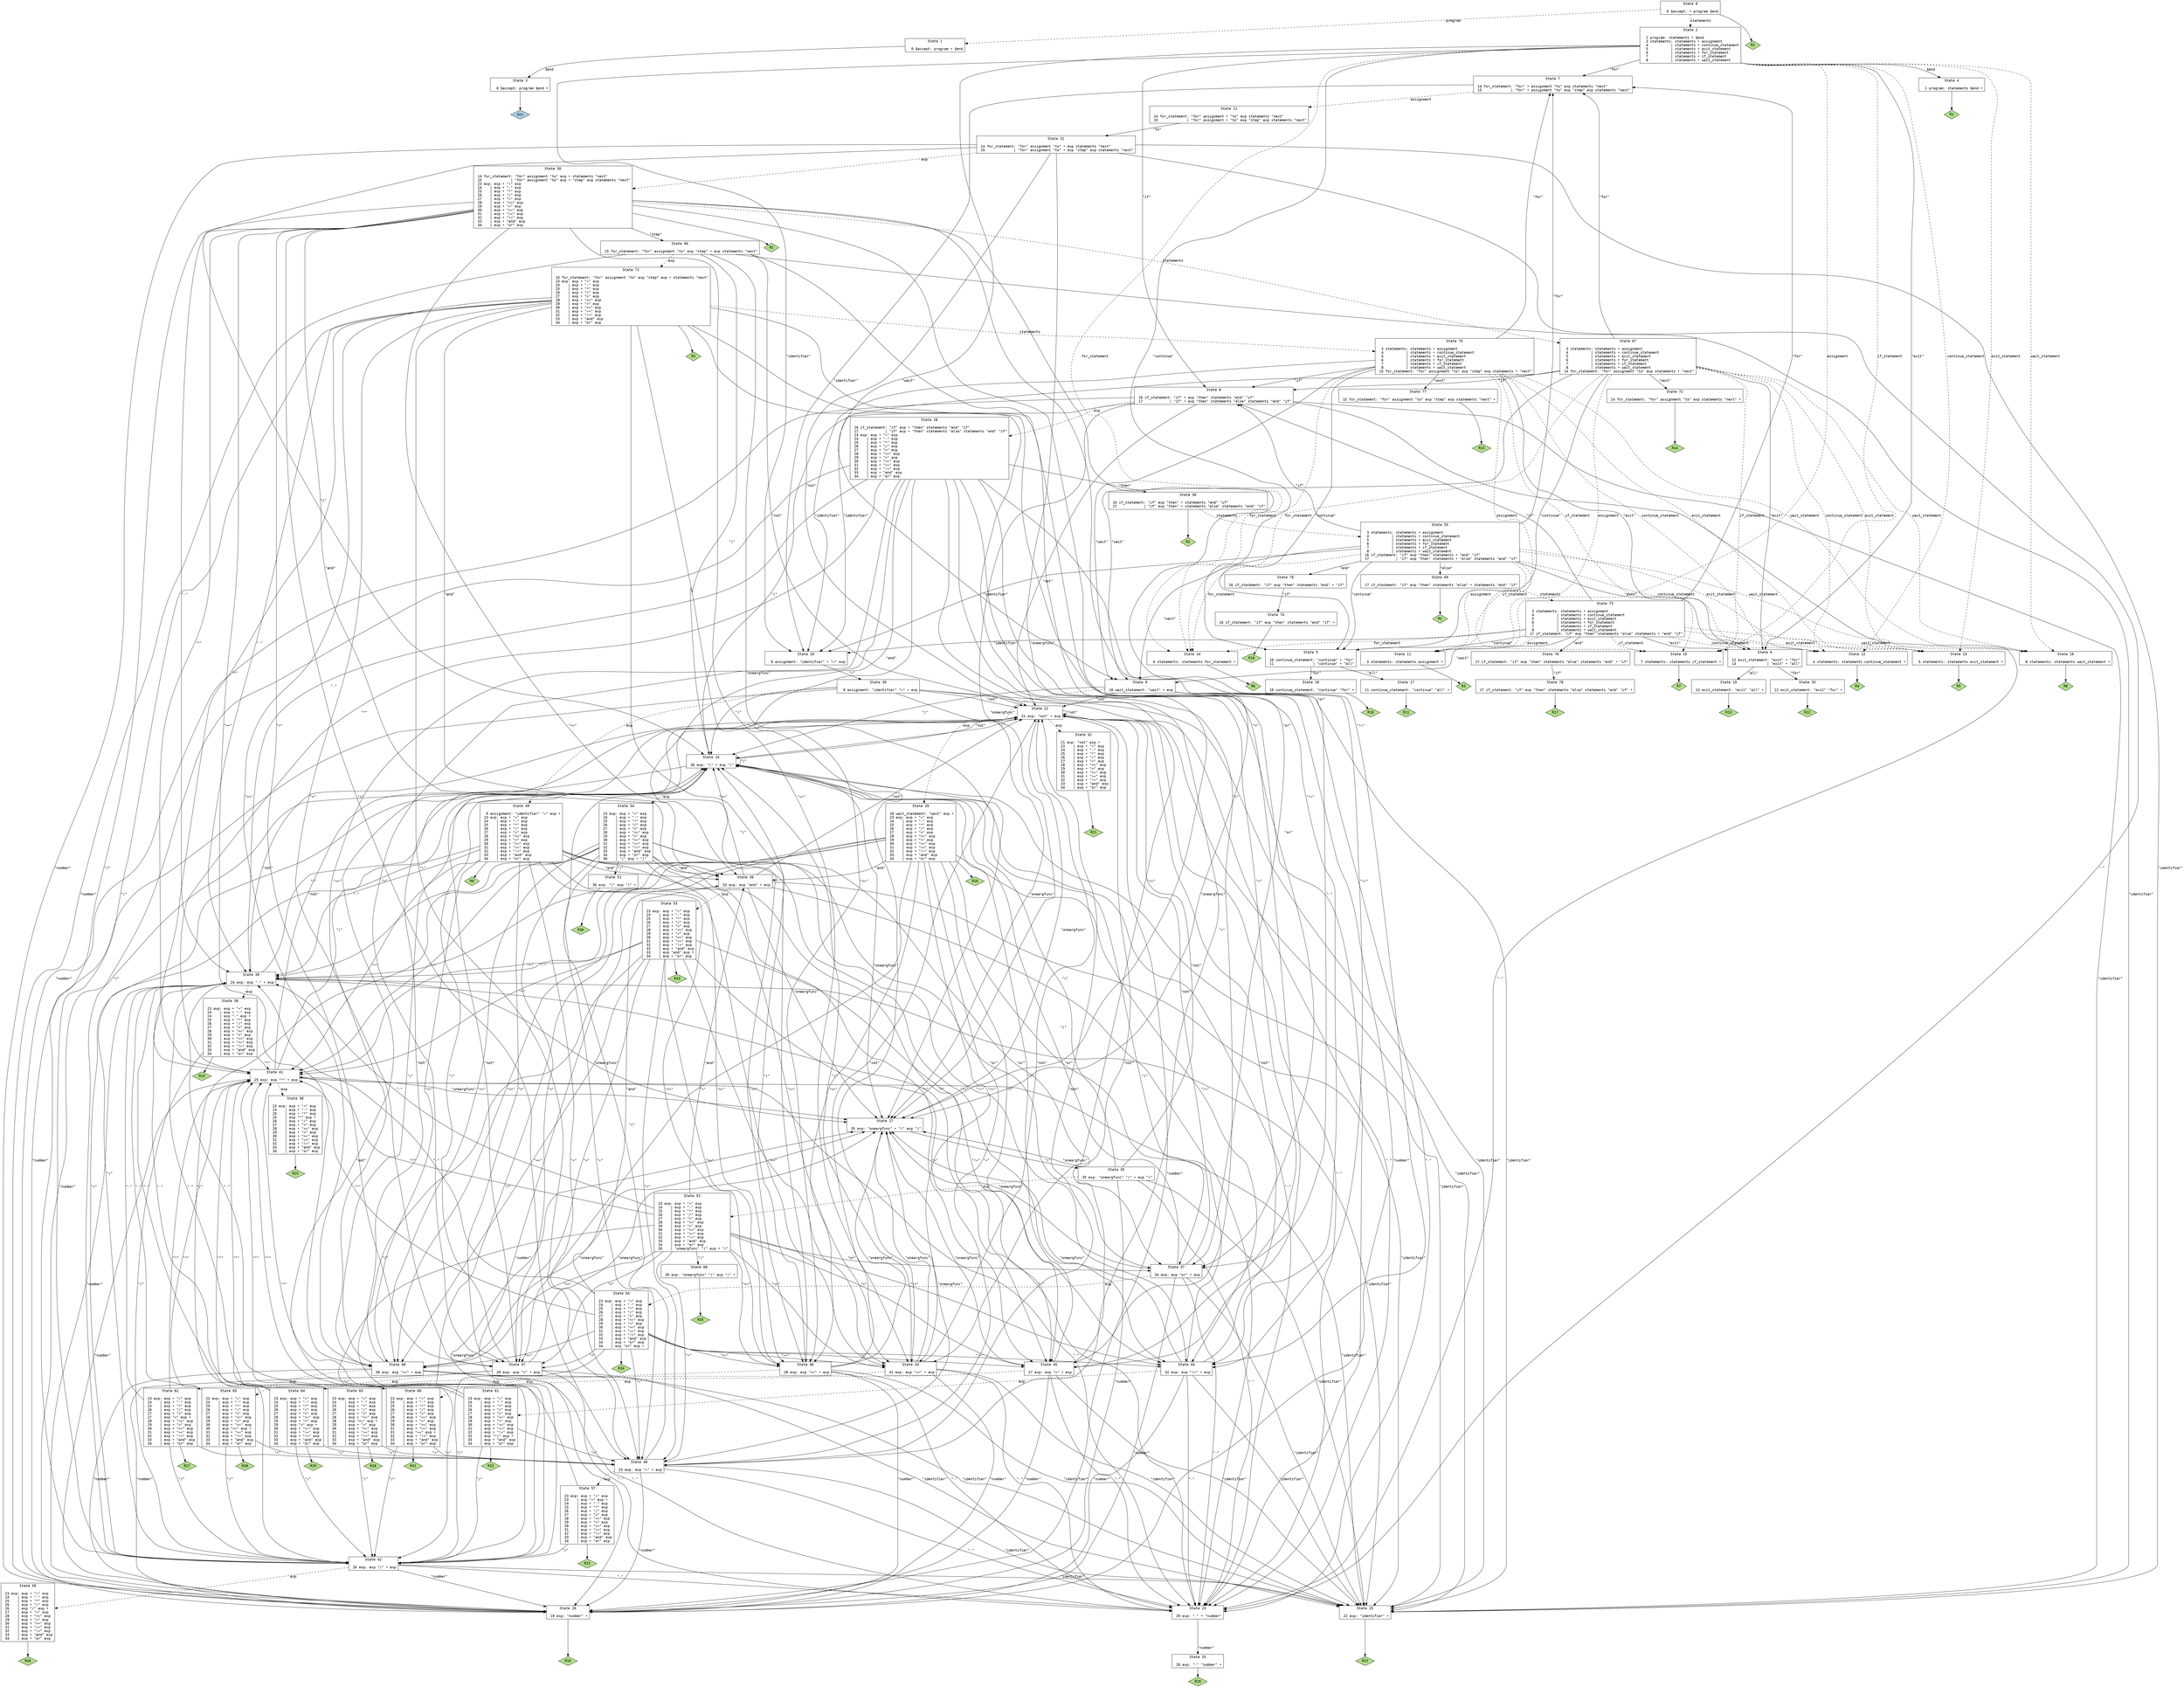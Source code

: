 // Generated by GNU Bison 3.8.2.
// Report bugs to <bug-bison@gnu.org>.
// Home page: <https://www.gnu.org/software/bison/>.

digraph "parser.yy"
{
  node [fontname = courier, shape = box, colorscheme = paired6]
  edge [fontname = courier]

  0 [label="State 0\n\l  0 $accept: • program $end\l"]
  0 -> 1 [style=dashed label="program"]
  0 -> 2 [style=dashed label="statements"]
  0 -> "0R2" [style=solid]
 "0R2" [label="R2", fillcolor=3, shape=diamond, style=filled]
  1 [label="State 1\n\l  0 $accept: program • $end\l"]
  1 -> 3 [style=solid label="$end"]
  2 [label="State 2\n\l  1 program: statements • $end\l  3 statements: statements • assignment\l  4           | statements • continue_statement\l  5           | statements • exit_statement\l  6           | statements • for_statement\l  7           | statements • if_statement\l  8           | statements • wait_statement\l"]
  2 -> 4 [style=solid label="$end"]
  2 -> 5 [style=solid label="\"continue\""]
  2 -> 6 [style=solid label="\"exit\""]
  2 -> 7 [style=solid label="\"for\""]
  2 -> 8 [style=solid label="\"if\""]
  2 -> 9 [style=solid label="\"wait\""]
  2 -> 10 [style=solid label="\"identifier\""]
  2 -> 11 [style=dashed label="assignment"]
  2 -> 12 [style=dashed label="continue_statement"]
  2 -> 13 [style=dashed label="exit_statement"]
  2 -> 14 [style=dashed label="for_statement"]
  2 -> 15 [style=dashed label="if_statement"]
  2 -> 16 [style=dashed label="wait_statement"]
  3 [label="State 3\n\l  0 $accept: program $end •\l"]
  3 -> "3R0" [style=solid]
 "3R0" [label="Acc", fillcolor=1, shape=diamond, style=filled]
  4 [label="State 4\n\l  1 program: statements $end •\l"]
  4 -> "4R1" [style=solid]
 "4R1" [label="R1", fillcolor=3, shape=diamond, style=filled]
  5 [label="State 5\n\l 10 continue_statement: \"continue\" • \"for\"\l 11                   | \"continue\" • \"all\"\l"]
  5 -> 17 [style=solid label="\"all\""]
  5 -> 18 [style=solid label="\"for\""]
  6 [label="State 6\n\l 12 exit_statement: \"exit\" • \"for\"\l 13               | \"exit\" • \"all\"\l"]
  6 -> 19 [style=solid label="\"all\""]
  6 -> 20 [style=solid label="\"for\""]
  7 [label="State 7\n\l 14 for_statement: \"for\" • assignment \"to\" exp statements \"next\"\l 15              | \"for\" • assignment \"to\" exp \"step\" exp statements \"next\"\l"]
  7 -> 10 [style=solid label="\"identifier\""]
  7 -> 21 [style=dashed label="assignment"]
  8 [label="State 8\n\l 16 if_statement: \"if\" • exp \"then\" statements \"end\" \"if\"\l 17             | \"if\" • exp \"then\" statements \"else\" statements \"end\" \"if\"\l"]
  8 -> 22 [style=solid label="\"not\""]
  8 -> 23 [style=solid label="\"-\""]
  8 -> 24 [style=solid label="\"(\""]
  8 -> 25 [style=solid label="\"identifier\""]
  8 -> 26 [style=solid label="\"number\""]
  8 -> 27 [style=solid label="\"oneargfunc\""]
  8 -> 28 [style=dashed label="exp"]
  9 [label="State 9\n\l 18 wait_statement: \"wait\" • exp\l"]
  9 -> 22 [style=solid label="\"not\""]
  9 -> 23 [style=solid label="\"-\""]
  9 -> 24 [style=solid label="\"(\""]
  9 -> 25 [style=solid label="\"identifier\""]
  9 -> 26 [style=solid label="\"number\""]
  9 -> 27 [style=solid label="\"oneargfunc\""]
  9 -> 29 [style=dashed label="exp"]
  10 [label="State 10\n\l  9 assignment: \"identifier\" • \"=\" exp\l"]
  10 -> 30 [style=solid label="\"=\""]
  11 [label="State 11\n\l  3 statements: statements assignment •\l"]
  11 -> "11R3" [style=solid]
 "11R3" [label="R3", fillcolor=3, shape=diamond, style=filled]
  12 [label="State 12\n\l  4 statements: statements continue_statement •\l"]
  12 -> "12R4" [style=solid]
 "12R4" [label="R4", fillcolor=3, shape=diamond, style=filled]
  13 [label="State 13\n\l  5 statements: statements exit_statement •\l"]
  13 -> "13R5" [style=solid]
 "13R5" [label="R5", fillcolor=3, shape=diamond, style=filled]
  14 [label="State 14\n\l  6 statements: statements for_statement •\l"]
  14 -> "14R6" [style=solid]
 "14R6" [label="R6", fillcolor=3, shape=diamond, style=filled]
  15 [label="State 15\n\l  7 statements: statements if_statement •\l"]
  15 -> "15R7" [style=solid]
 "15R7" [label="R7", fillcolor=3, shape=diamond, style=filled]
  16 [label="State 16\n\l  8 statements: statements wait_statement •\l"]
  16 -> "16R8" [style=solid]
 "16R8" [label="R8", fillcolor=3, shape=diamond, style=filled]
  17 [label="State 17\n\l 11 continue_statement: \"continue\" \"all\" •\l"]
  17 -> "17R11" [style=solid]
 "17R11" [label="R11", fillcolor=3, shape=diamond, style=filled]
  18 [label="State 18\n\l 10 continue_statement: \"continue\" \"for\" •\l"]
  18 -> "18R10" [style=solid]
 "18R10" [label="R10", fillcolor=3, shape=diamond, style=filled]
  19 [label="State 19\n\l 13 exit_statement: \"exit\" \"all\" •\l"]
  19 -> "19R13" [style=solid]
 "19R13" [label="R13", fillcolor=3, shape=diamond, style=filled]
  20 [label="State 20\n\l 12 exit_statement: \"exit\" \"for\" •\l"]
  20 -> "20R12" [style=solid]
 "20R12" [label="R12", fillcolor=3, shape=diamond, style=filled]
  21 [label="State 21\n\l 14 for_statement: \"for\" assignment • \"to\" exp statements \"next\"\l 15              | \"for\" assignment • \"to\" exp \"step\" exp statements \"next\"\l"]
  21 -> 31 [style=solid label="\"to\""]
  22 [label="State 22\n\l 21 exp: \"not\" • exp\l"]
  22 -> 22 [style=solid label="\"not\""]
  22 -> 23 [style=solid label="\"-\""]
  22 -> 24 [style=solid label="\"(\""]
  22 -> 25 [style=solid label="\"identifier\""]
  22 -> 26 [style=solid label="\"number\""]
  22 -> 27 [style=solid label="\"oneargfunc\""]
  22 -> 32 [style=dashed label="exp"]
  23 [label="State 23\n\l 20 exp: \"-\" • \"number\"\l"]
  23 -> 33 [style=solid label="\"number\""]
  24 [label="State 24\n\l 36 exp: \"(\" • exp \")\"\l"]
  24 -> 22 [style=solid label="\"not\""]
  24 -> 23 [style=solid label="\"-\""]
  24 -> 24 [style=solid label="\"(\""]
  24 -> 25 [style=solid label="\"identifier\""]
  24 -> 26 [style=solid label="\"number\""]
  24 -> 27 [style=solid label="\"oneargfunc\""]
  24 -> 34 [style=dashed label="exp"]
  25 [label="State 25\n\l 22 exp: \"identifier\" •\l"]
  25 -> "25R22" [style=solid]
 "25R22" [label="R22", fillcolor=3, shape=diamond, style=filled]
  26 [label="State 26\n\l 19 exp: \"number\" •\l"]
  26 -> "26R19" [style=solid]
 "26R19" [label="R19", fillcolor=3, shape=diamond, style=filled]
  27 [label="State 27\n\l 35 exp: \"oneargfunc\" • \"(\" exp \")\"\l"]
  27 -> 35 [style=solid label="\"(\""]
  28 [label="State 28\n\l 16 if_statement: \"if\" exp • \"then\" statements \"end\" \"if\"\l 17             | \"if\" exp • \"then\" statements \"else\" statements \"end\" \"if\"\l 23 exp: exp • \"+\" exp\l 24    | exp • \"-\" exp\l 25    | exp • \"*\" exp\l 26    | exp • \"/\" exp\l 27    | exp • \"<\" exp\l 28    | exp • \"<=\" exp\l 29    | exp • \">\" exp\l 30    | exp • \">=\" exp\l 31    | exp • \"==\" exp\l 32    | exp • \"!=\" exp\l 33    | exp • \"and\" exp\l 34    | exp • \"or\" exp\l"]
  28 -> 36 [style=solid label="\"and\""]
  28 -> 37 [style=solid label="\"or\""]
  28 -> 38 [style=solid label="\"then\""]
  28 -> 39 [style=solid label="\"-\""]
  28 -> 40 [style=solid label="\"+\""]
  28 -> 41 [style=solid label="\"*\""]
  28 -> 42 [style=solid label="\"/\""]
  28 -> 43 [style=solid label="\"==\""]
  28 -> 44 [style=solid label="\"!=\""]
  28 -> 45 [style=solid label="\"<\""]
  28 -> 46 [style=solid label="\"<=\""]
  28 -> 47 [style=solid label="\">\""]
  28 -> 48 [style=solid label="\">=\""]
  29 [label="State 29\n\l 18 wait_statement: \"wait\" exp •\l 23 exp: exp • \"+\" exp\l 24    | exp • \"-\" exp\l 25    | exp • \"*\" exp\l 26    | exp • \"/\" exp\l 27    | exp • \"<\" exp\l 28    | exp • \"<=\" exp\l 29    | exp • \">\" exp\l 30    | exp • \">=\" exp\l 31    | exp • \"==\" exp\l 32    | exp • \"!=\" exp\l 33    | exp • \"and\" exp\l 34    | exp • \"or\" exp\l"]
  29 -> 36 [style=solid label="\"and\""]
  29 -> 37 [style=solid label="\"or\""]
  29 -> 39 [style=solid label="\"-\""]
  29 -> 40 [style=solid label="\"+\""]
  29 -> 41 [style=solid label="\"*\""]
  29 -> 42 [style=solid label="\"/\""]
  29 -> 43 [style=solid label="\"==\""]
  29 -> 44 [style=solid label="\"!=\""]
  29 -> 45 [style=solid label="\"<\""]
  29 -> 46 [style=solid label="\"<=\""]
  29 -> 47 [style=solid label="\">\""]
  29 -> 48 [style=solid label="\">=\""]
  29 -> "29R18" [style=solid]
 "29R18" [label="R18", fillcolor=3, shape=diamond, style=filled]
  30 [label="State 30\n\l  9 assignment: \"identifier\" \"=\" • exp\l"]
  30 -> 22 [style=solid label="\"not\""]
  30 -> 23 [style=solid label="\"-\""]
  30 -> 24 [style=solid label="\"(\""]
  30 -> 25 [style=solid label="\"identifier\""]
  30 -> 26 [style=solid label="\"number\""]
  30 -> 27 [style=solid label="\"oneargfunc\""]
  30 -> 49 [style=dashed label="exp"]
  31 [label="State 31\n\l 14 for_statement: \"for\" assignment \"to\" • exp statements \"next\"\l 15              | \"for\" assignment \"to\" • exp \"step\" exp statements \"next\"\l"]
  31 -> 22 [style=solid label="\"not\""]
  31 -> 23 [style=solid label="\"-\""]
  31 -> 24 [style=solid label="\"(\""]
  31 -> 25 [style=solid label="\"identifier\""]
  31 -> 26 [style=solid label="\"number\""]
  31 -> 27 [style=solid label="\"oneargfunc\""]
  31 -> 50 [style=dashed label="exp"]
  32 [label="State 32\n\l 21 exp: \"not\" exp •\l 23    | exp • \"+\" exp\l 24    | exp • \"-\" exp\l 25    | exp • \"*\" exp\l 26    | exp • \"/\" exp\l 27    | exp • \"<\" exp\l 28    | exp • \"<=\" exp\l 29    | exp • \">\" exp\l 30    | exp • \">=\" exp\l 31    | exp • \"==\" exp\l 32    | exp • \"!=\" exp\l 33    | exp • \"and\" exp\l 34    | exp • \"or\" exp\l"]
  32 -> "32R21" [style=solid]
 "32R21" [label="R21", fillcolor=3, shape=diamond, style=filled]
  33 [label="State 33\n\l 20 exp: \"-\" \"number\" •\l"]
  33 -> "33R20" [style=solid]
 "33R20" [label="R20", fillcolor=3, shape=diamond, style=filled]
  34 [label="State 34\n\l 23 exp: exp • \"+\" exp\l 24    | exp • \"-\" exp\l 25    | exp • \"*\" exp\l 26    | exp • \"/\" exp\l 27    | exp • \"<\" exp\l 28    | exp • \"<=\" exp\l 29    | exp • \">\" exp\l 30    | exp • \">=\" exp\l 31    | exp • \"==\" exp\l 32    | exp • \"!=\" exp\l 33    | exp • \"and\" exp\l 34    | exp • \"or\" exp\l 36    | \"(\" exp • \")\"\l"]
  34 -> 36 [style=solid label="\"and\""]
  34 -> 37 [style=solid label="\"or\""]
  34 -> 39 [style=solid label="\"-\""]
  34 -> 40 [style=solid label="\"+\""]
  34 -> 41 [style=solid label="\"*\""]
  34 -> 42 [style=solid label="\"/\""]
  34 -> 51 [style=solid label="\")\""]
  34 -> 43 [style=solid label="\"==\""]
  34 -> 44 [style=solid label="\"!=\""]
  34 -> 45 [style=solid label="\"<\""]
  34 -> 46 [style=solid label="\"<=\""]
  34 -> 47 [style=solid label="\">\""]
  34 -> 48 [style=solid label="\">=\""]
  35 [label="State 35\n\l 35 exp: \"oneargfunc\" \"(\" • exp \")\"\l"]
  35 -> 22 [style=solid label="\"not\""]
  35 -> 23 [style=solid label="\"-\""]
  35 -> 24 [style=solid label="\"(\""]
  35 -> 25 [style=solid label="\"identifier\""]
  35 -> 26 [style=solid label="\"number\""]
  35 -> 27 [style=solid label="\"oneargfunc\""]
  35 -> 52 [style=dashed label="exp"]
  36 [label="State 36\n\l 33 exp: exp \"and\" • exp\l"]
  36 -> 22 [style=solid label="\"not\""]
  36 -> 23 [style=solid label="\"-\""]
  36 -> 24 [style=solid label="\"(\""]
  36 -> 25 [style=solid label="\"identifier\""]
  36 -> 26 [style=solid label="\"number\""]
  36 -> 27 [style=solid label="\"oneargfunc\""]
  36 -> 53 [style=dashed label="exp"]
  37 [label="State 37\n\l 34 exp: exp \"or\" • exp\l"]
  37 -> 22 [style=solid label="\"not\""]
  37 -> 23 [style=solid label="\"-\""]
  37 -> 24 [style=solid label="\"(\""]
  37 -> 25 [style=solid label="\"identifier\""]
  37 -> 26 [style=solid label="\"number\""]
  37 -> 27 [style=solid label="\"oneargfunc\""]
  37 -> 54 [style=dashed label="exp"]
  38 [label="State 38\n\l 16 if_statement: \"if\" exp \"then\" • statements \"end\" \"if\"\l 17             | \"if\" exp \"then\" • statements \"else\" statements \"end\" \"if\"\l"]
  38 -> 55 [style=dashed label="statements"]
  38 -> "38R2" [style=solid]
 "38R2" [label="R2", fillcolor=3, shape=diamond, style=filled]
  39 [label="State 39\n\l 24 exp: exp \"-\" • exp\l"]
  39 -> 22 [style=solid label="\"not\""]
  39 -> 23 [style=solid label="\"-\""]
  39 -> 24 [style=solid label="\"(\""]
  39 -> 25 [style=solid label="\"identifier\""]
  39 -> 26 [style=solid label="\"number\""]
  39 -> 27 [style=solid label="\"oneargfunc\""]
  39 -> 56 [style=dashed label="exp"]
  40 [label="State 40\n\l 23 exp: exp \"+\" • exp\l"]
  40 -> 22 [style=solid label="\"not\""]
  40 -> 23 [style=solid label="\"-\""]
  40 -> 24 [style=solid label="\"(\""]
  40 -> 25 [style=solid label="\"identifier\""]
  40 -> 26 [style=solid label="\"number\""]
  40 -> 27 [style=solid label="\"oneargfunc\""]
  40 -> 57 [style=dashed label="exp"]
  41 [label="State 41\n\l 25 exp: exp \"*\" • exp\l"]
  41 -> 22 [style=solid label="\"not\""]
  41 -> 23 [style=solid label="\"-\""]
  41 -> 24 [style=solid label="\"(\""]
  41 -> 25 [style=solid label="\"identifier\""]
  41 -> 26 [style=solid label="\"number\""]
  41 -> 27 [style=solid label="\"oneargfunc\""]
  41 -> 58 [style=dashed label="exp"]
  42 [label="State 42\n\l 26 exp: exp \"/\" • exp\l"]
  42 -> 22 [style=solid label="\"not\""]
  42 -> 23 [style=solid label="\"-\""]
  42 -> 24 [style=solid label="\"(\""]
  42 -> 25 [style=solid label="\"identifier\""]
  42 -> 26 [style=solid label="\"number\""]
  42 -> 27 [style=solid label="\"oneargfunc\""]
  42 -> 59 [style=dashed label="exp"]
  43 [label="State 43\n\l 31 exp: exp \"==\" • exp\l"]
  43 -> 22 [style=solid label="\"not\""]
  43 -> 23 [style=solid label="\"-\""]
  43 -> 24 [style=solid label="\"(\""]
  43 -> 25 [style=solid label="\"identifier\""]
  43 -> 26 [style=solid label="\"number\""]
  43 -> 27 [style=solid label="\"oneargfunc\""]
  43 -> 60 [style=dashed label="exp"]
  44 [label="State 44\n\l 32 exp: exp \"!=\" • exp\l"]
  44 -> 22 [style=solid label="\"not\""]
  44 -> 23 [style=solid label="\"-\""]
  44 -> 24 [style=solid label="\"(\""]
  44 -> 25 [style=solid label="\"identifier\""]
  44 -> 26 [style=solid label="\"number\""]
  44 -> 27 [style=solid label="\"oneargfunc\""]
  44 -> 61 [style=dashed label="exp"]
  45 [label="State 45\n\l 27 exp: exp \"<\" • exp\l"]
  45 -> 22 [style=solid label="\"not\""]
  45 -> 23 [style=solid label="\"-\""]
  45 -> 24 [style=solid label="\"(\""]
  45 -> 25 [style=solid label="\"identifier\""]
  45 -> 26 [style=solid label="\"number\""]
  45 -> 27 [style=solid label="\"oneargfunc\""]
  45 -> 62 [style=dashed label="exp"]
  46 [label="State 46\n\l 28 exp: exp \"<=\" • exp\l"]
  46 -> 22 [style=solid label="\"not\""]
  46 -> 23 [style=solid label="\"-\""]
  46 -> 24 [style=solid label="\"(\""]
  46 -> 25 [style=solid label="\"identifier\""]
  46 -> 26 [style=solid label="\"number\""]
  46 -> 27 [style=solid label="\"oneargfunc\""]
  46 -> 63 [style=dashed label="exp"]
  47 [label="State 47\n\l 29 exp: exp \">\" • exp\l"]
  47 -> 22 [style=solid label="\"not\""]
  47 -> 23 [style=solid label="\"-\""]
  47 -> 24 [style=solid label="\"(\""]
  47 -> 25 [style=solid label="\"identifier\""]
  47 -> 26 [style=solid label="\"number\""]
  47 -> 27 [style=solid label="\"oneargfunc\""]
  47 -> 64 [style=dashed label="exp"]
  48 [label="State 48\n\l 30 exp: exp \">=\" • exp\l"]
  48 -> 22 [style=solid label="\"not\""]
  48 -> 23 [style=solid label="\"-\""]
  48 -> 24 [style=solid label="\"(\""]
  48 -> 25 [style=solid label="\"identifier\""]
  48 -> 26 [style=solid label="\"number\""]
  48 -> 27 [style=solid label="\"oneargfunc\""]
  48 -> 65 [style=dashed label="exp"]
  49 [label="State 49\n\l  9 assignment: \"identifier\" \"=\" exp •\l 23 exp: exp • \"+\" exp\l 24    | exp • \"-\" exp\l 25    | exp • \"*\" exp\l 26    | exp • \"/\" exp\l 27    | exp • \"<\" exp\l 28    | exp • \"<=\" exp\l 29    | exp • \">\" exp\l 30    | exp • \">=\" exp\l 31    | exp • \"==\" exp\l 32    | exp • \"!=\" exp\l 33    | exp • \"and\" exp\l 34    | exp • \"or\" exp\l"]
  49 -> 36 [style=solid label="\"and\""]
  49 -> 37 [style=solid label="\"or\""]
  49 -> 39 [style=solid label="\"-\""]
  49 -> 40 [style=solid label="\"+\""]
  49 -> 41 [style=solid label="\"*\""]
  49 -> 42 [style=solid label="\"/\""]
  49 -> 43 [style=solid label="\"==\""]
  49 -> 44 [style=solid label="\"!=\""]
  49 -> 45 [style=solid label="\"<\""]
  49 -> 46 [style=solid label="\"<=\""]
  49 -> 47 [style=solid label="\">\""]
  49 -> 48 [style=solid label="\">=\""]
  49 -> "49R9" [style=solid]
 "49R9" [label="R9", fillcolor=3, shape=diamond, style=filled]
  50 [label="State 50\n\l 14 for_statement: \"for\" assignment \"to\" exp • statements \"next\"\l 15              | \"for\" assignment \"to\" exp • \"step\" exp statements \"next\"\l 23 exp: exp • \"+\" exp\l 24    | exp • \"-\" exp\l 25    | exp • \"*\" exp\l 26    | exp • \"/\" exp\l 27    | exp • \"<\" exp\l 28    | exp • \"<=\" exp\l 29    | exp • \">\" exp\l 30    | exp • \">=\" exp\l 31    | exp • \"==\" exp\l 32    | exp • \"!=\" exp\l 33    | exp • \"and\" exp\l 34    | exp • \"or\" exp\l"]
  50 -> 36 [style=solid label="\"and\""]
  50 -> 37 [style=solid label="\"or\""]
  50 -> 66 [style=solid label="\"step\""]
  50 -> 39 [style=solid label="\"-\""]
  50 -> 40 [style=solid label="\"+\""]
  50 -> 41 [style=solid label="\"*\""]
  50 -> 42 [style=solid label="\"/\""]
  50 -> 43 [style=solid label="\"==\""]
  50 -> 44 [style=solid label="\"!=\""]
  50 -> 45 [style=solid label="\"<\""]
  50 -> 46 [style=solid label="\"<=\""]
  50 -> 47 [style=solid label="\">\""]
  50 -> 48 [style=solid label="\">=\""]
  50 -> 67 [style=dashed label="statements"]
  50 -> "50R2" [style=solid]
 "50R2" [label="R2", fillcolor=3, shape=diamond, style=filled]
  51 [label="State 51\n\l 36 exp: \"(\" exp \")\" •\l"]
  51 -> "51R36" [style=solid]
 "51R36" [label="R36", fillcolor=3, shape=diamond, style=filled]
  52 [label="State 52\n\l 23 exp: exp • \"+\" exp\l 24    | exp • \"-\" exp\l 25    | exp • \"*\" exp\l 26    | exp • \"/\" exp\l 27    | exp • \"<\" exp\l 28    | exp • \"<=\" exp\l 29    | exp • \">\" exp\l 30    | exp • \">=\" exp\l 31    | exp • \"==\" exp\l 32    | exp • \"!=\" exp\l 33    | exp • \"and\" exp\l 34    | exp • \"or\" exp\l 35    | \"oneargfunc\" \"(\" exp • \")\"\l"]
  52 -> 36 [style=solid label="\"and\""]
  52 -> 37 [style=solid label="\"or\""]
  52 -> 39 [style=solid label="\"-\""]
  52 -> 40 [style=solid label="\"+\""]
  52 -> 41 [style=solid label="\"*\""]
  52 -> 42 [style=solid label="\"/\""]
  52 -> 68 [style=solid label="\")\""]
  52 -> 43 [style=solid label="\"==\""]
  52 -> 44 [style=solid label="\"!=\""]
  52 -> 45 [style=solid label="\"<\""]
  52 -> 46 [style=solid label="\"<=\""]
  52 -> 47 [style=solid label="\">\""]
  52 -> 48 [style=solid label="\">=\""]
  53 [label="State 53\n\l 23 exp: exp • \"+\" exp\l 24    | exp • \"-\" exp\l 25    | exp • \"*\" exp\l 26    | exp • \"/\" exp\l 27    | exp • \"<\" exp\l 28    | exp • \"<=\" exp\l 29    | exp • \">\" exp\l 30    | exp • \">=\" exp\l 31    | exp • \"==\" exp\l 32    | exp • \"!=\" exp\l 33    | exp • \"and\" exp\l 33    | exp \"and\" exp •\l 34    | exp • \"or\" exp\l"]
  53 -> 39 [style=solid label="\"-\""]
  53 -> 40 [style=solid label="\"+\""]
  53 -> 41 [style=solid label="\"*\""]
  53 -> 42 [style=solid label="\"/\""]
  53 -> 43 [style=solid label="\"==\""]
  53 -> 44 [style=solid label="\"!=\""]
  53 -> 45 [style=solid label="\"<\""]
  53 -> 46 [style=solid label="\"<=\""]
  53 -> 47 [style=solid label="\">\""]
  53 -> 48 [style=solid label="\">=\""]
  53 -> "53R33" [style=solid]
 "53R33" [label="R33", fillcolor=3, shape=diamond, style=filled]
  54 [label="State 54\n\l 23 exp: exp • \"+\" exp\l 24    | exp • \"-\" exp\l 25    | exp • \"*\" exp\l 26    | exp • \"/\" exp\l 27    | exp • \"<\" exp\l 28    | exp • \"<=\" exp\l 29    | exp • \">\" exp\l 30    | exp • \">=\" exp\l 31    | exp • \"==\" exp\l 32    | exp • \"!=\" exp\l 33    | exp • \"and\" exp\l 34    | exp • \"or\" exp\l 34    | exp \"or\" exp •\l"]
  54 -> 36 [style=solid label="\"and\""]
  54 -> 39 [style=solid label="\"-\""]
  54 -> 40 [style=solid label="\"+\""]
  54 -> 41 [style=solid label="\"*\""]
  54 -> 42 [style=solid label="\"/\""]
  54 -> 43 [style=solid label="\"==\""]
  54 -> 44 [style=solid label="\"!=\""]
  54 -> 45 [style=solid label="\"<\""]
  54 -> 46 [style=solid label="\"<=\""]
  54 -> 47 [style=solid label="\">\""]
  54 -> 48 [style=solid label="\">=\""]
  54 -> "54R34" [style=solid]
 "54R34" [label="R34", fillcolor=3, shape=diamond, style=filled]
  55 [label="State 55\n\l  3 statements: statements • assignment\l  4           | statements • continue_statement\l  5           | statements • exit_statement\l  6           | statements • for_statement\l  7           | statements • if_statement\l  8           | statements • wait_statement\l 16 if_statement: \"if\" exp \"then\" statements • \"end\" \"if\"\l 17             | \"if\" exp \"then\" statements • \"else\" statements \"end\" \"if\"\l"]
  55 -> 5 [style=solid label="\"continue\""]
  55 -> 69 [style=solid label="\"else\""]
  55 -> 70 [style=solid label="\"end\""]
  55 -> 6 [style=solid label="\"exit\""]
  55 -> 7 [style=solid label="\"for\""]
  55 -> 8 [style=solid label="\"if\""]
  55 -> 9 [style=solid label="\"wait\""]
  55 -> 10 [style=solid label="\"identifier\""]
  55 -> 11 [style=dashed label="assignment"]
  55 -> 12 [style=dashed label="continue_statement"]
  55 -> 13 [style=dashed label="exit_statement"]
  55 -> 14 [style=dashed label="for_statement"]
  55 -> 15 [style=dashed label="if_statement"]
  55 -> 16 [style=dashed label="wait_statement"]
  56 [label="State 56\n\l 23 exp: exp • \"+\" exp\l 24    | exp • \"-\" exp\l 24    | exp \"-\" exp •\l 25    | exp • \"*\" exp\l 26    | exp • \"/\" exp\l 27    | exp • \"<\" exp\l 28    | exp • \"<=\" exp\l 29    | exp • \">\" exp\l 30    | exp • \">=\" exp\l 31    | exp • \"==\" exp\l 32    | exp • \"!=\" exp\l 33    | exp • \"and\" exp\l 34    | exp • \"or\" exp\l"]
  56 -> 41 [style=solid label="\"*\""]
  56 -> 42 [style=solid label="\"/\""]
  56 -> "56R24" [style=solid]
 "56R24" [label="R24", fillcolor=3, shape=diamond, style=filled]
  57 [label="State 57\n\l 23 exp: exp • \"+\" exp\l 23    | exp \"+\" exp •\l 24    | exp • \"-\" exp\l 25    | exp • \"*\" exp\l 26    | exp • \"/\" exp\l 27    | exp • \"<\" exp\l 28    | exp • \"<=\" exp\l 29    | exp • \">\" exp\l 30    | exp • \">=\" exp\l 31    | exp • \"==\" exp\l 32    | exp • \"!=\" exp\l 33    | exp • \"and\" exp\l 34    | exp • \"or\" exp\l"]
  57 -> 41 [style=solid label="\"*\""]
  57 -> 42 [style=solid label="\"/\""]
  57 -> "57R23" [style=solid]
 "57R23" [label="R23", fillcolor=3, shape=diamond, style=filled]
  58 [label="State 58\n\l 23 exp: exp • \"+\" exp\l 24    | exp • \"-\" exp\l 25    | exp • \"*\" exp\l 25    | exp \"*\" exp •\l 26    | exp • \"/\" exp\l 27    | exp • \"<\" exp\l 28    | exp • \"<=\" exp\l 29    | exp • \">\" exp\l 30    | exp • \">=\" exp\l 31    | exp • \"==\" exp\l 32    | exp • \"!=\" exp\l 33    | exp • \"and\" exp\l 34    | exp • \"or\" exp\l"]
  58 -> "58R25" [style=solid]
 "58R25" [label="R25", fillcolor=3, shape=diamond, style=filled]
  59 [label="State 59\n\l 23 exp: exp • \"+\" exp\l 24    | exp • \"-\" exp\l 25    | exp • \"*\" exp\l 26    | exp • \"/\" exp\l 26    | exp \"/\" exp •\l 27    | exp • \"<\" exp\l 28    | exp • \"<=\" exp\l 29    | exp • \">\" exp\l 30    | exp • \">=\" exp\l 31    | exp • \"==\" exp\l 32    | exp • \"!=\" exp\l 33    | exp • \"and\" exp\l 34    | exp • \"or\" exp\l"]
  59 -> "59R26" [style=solid]
 "59R26" [label="R26", fillcolor=3, shape=diamond, style=filled]
  60 [label="State 60\n\l 23 exp: exp • \"+\" exp\l 24    | exp • \"-\" exp\l 25    | exp • \"*\" exp\l 26    | exp • \"/\" exp\l 27    | exp • \"<\" exp\l 28    | exp • \"<=\" exp\l 29    | exp • \">\" exp\l 30    | exp • \">=\" exp\l 31    | exp • \"==\" exp\l 31    | exp \"==\" exp •\l 32    | exp • \"!=\" exp\l 33    | exp • \"and\" exp\l 34    | exp • \"or\" exp\l"]
  60 -> 39 [style=solid label="\"-\""]
  60 -> 40 [style=solid label="\"+\""]
  60 -> 41 [style=solid label="\"*\""]
  60 -> 42 [style=solid label="\"/\""]
  60 -> "60R31" [style=solid]
 "60R31" [label="R31", fillcolor=3, shape=diamond, style=filled]
  61 [label="State 61\n\l 23 exp: exp • \"+\" exp\l 24    | exp • \"-\" exp\l 25    | exp • \"*\" exp\l 26    | exp • \"/\" exp\l 27    | exp • \"<\" exp\l 28    | exp • \"<=\" exp\l 29    | exp • \">\" exp\l 30    | exp • \">=\" exp\l 31    | exp • \"==\" exp\l 32    | exp • \"!=\" exp\l 32    | exp \"!=\" exp •\l 33    | exp • \"and\" exp\l 34    | exp • \"or\" exp\l"]
  61 -> 39 [style=solid label="\"-\""]
  61 -> 40 [style=solid label="\"+\""]
  61 -> 41 [style=solid label="\"*\""]
  61 -> 42 [style=solid label="\"/\""]
  61 -> "61R32" [style=solid]
 "61R32" [label="R32", fillcolor=3, shape=diamond, style=filled]
  62 [label="State 62\n\l 23 exp: exp • \"+\" exp\l 24    | exp • \"-\" exp\l 25    | exp • \"*\" exp\l 26    | exp • \"/\" exp\l 27    | exp • \"<\" exp\l 27    | exp \"<\" exp •\l 28    | exp • \"<=\" exp\l 29    | exp • \">\" exp\l 30    | exp • \">=\" exp\l 31    | exp • \"==\" exp\l 32    | exp • \"!=\" exp\l 33    | exp • \"and\" exp\l 34    | exp • \"or\" exp\l"]
  62 -> 39 [style=solid label="\"-\""]
  62 -> 40 [style=solid label="\"+\""]
  62 -> 41 [style=solid label="\"*\""]
  62 -> 42 [style=solid label="\"/\""]
  62 -> "62R27" [style=solid]
 "62R27" [label="R27", fillcolor=3, shape=diamond, style=filled]
  63 [label="State 63\n\l 23 exp: exp • \"+\" exp\l 24    | exp • \"-\" exp\l 25    | exp • \"*\" exp\l 26    | exp • \"/\" exp\l 27    | exp • \"<\" exp\l 28    | exp • \"<=\" exp\l 28    | exp \"<=\" exp •\l 29    | exp • \">\" exp\l 30    | exp • \">=\" exp\l 31    | exp • \"==\" exp\l 32    | exp • \"!=\" exp\l 33    | exp • \"and\" exp\l 34    | exp • \"or\" exp\l"]
  63 -> 39 [style=solid label="\"-\""]
  63 -> 40 [style=solid label="\"+\""]
  63 -> 41 [style=solid label="\"*\""]
  63 -> 42 [style=solid label="\"/\""]
  63 -> "63R28" [style=solid]
 "63R28" [label="R28", fillcolor=3, shape=diamond, style=filled]
  64 [label="State 64\n\l 23 exp: exp • \"+\" exp\l 24    | exp • \"-\" exp\l 25    | exp • \"*\" exp\l 26    | exp • \"/\" exp\l 27    | exp • \"<\" exp\l 28    | exp • \"<=\" exp\l 29    | exp • \">\" exp\l 29    | exp \">\" exp •\l 30    | exp • \">=\" exp\l 31    | exp • \"==\" exp\l 32    | exp • \"!=\" exp\l 33    | exp • \"and\" exp\l 34    | exp • \"or\" exp\l"]
  64 -> 39 [style=solid label="\"-\""]
  64 -> 40 [style=solid label="\"+\""]
  64 -> 41 [style=solid label="\"*\""]
  64 -> 42 [style=solid label="\"/\""]
  64 -> "64R29" [style=solid]
 "64R29" [label="R29", fillcolor=3, shape=diamond, style=filled]
  65 [label="State 65\n\l 23 exp: exp • \"+\" exp\l 24    | exp • \"-\" exp\l 25    | exp • \"*\" exp\l 26    | exp • \"/\" exp\l 27    | exp • \"<\" exp\l 28    | exp • \"<=\" exp\l 29    | exp • \">\" exp\l 30    | exp • \">=\" exp\l 30    | exp \">=\" exp •\l 31    | exp • \"==\" exp\l 32    | exp • \"!=\" exp\l 33    | exp • \"and\" exp\l 34    | exp • \"or\" exp\l"]
  65 -> 39 [style=solid label="\"-\""]
  65 -> 40 [style=solid label="\"+\""]
  65 -> 41 [style=solid label="\"*\""]
  65 -> 42 [style=solid label="\"/\""]
  65 -> "65R30" [style=solid]
 "65R30" [label="R30", fillcolor=3, shape=diamond, style=filled]
  66 [label="State 66\n\l 15 for_statement: \"for\" assignment \"to\" exp \"step\" • exp statements \"next\"\l"]
  66 -> 22 [style=solid label="\"not\""]
  66 -> 23 [style=solid label="\"-\""]
  66 -> 24 [style=solid label="\"(\""]
  66 -> 25 [style=solid label="\"identifier\""]
  66 -> 26 [style=solid label="\"number\""]
  66 -> 27 [style=solid label="\"oneargfunc\""]
  66 -> 71 [style=dashed label="exp"]
  67 [label="State 67\n\l  3 statements: statements • assignment\l  4           | statements • continue_statement\l  5           | statements • exit_statement\l  6           | statements • for_statement\l  7           | statements • if_statement\l  8           | statements • wait_statement\l 14 for_statement: \"for\" assignment \"to\" exp statements • \"next\"\l"]
  67 -> 5 [style=solid label="\"continue\""]
  67 -> 6 [style=solid label="\"exit\""]
  67 -> 7 [style=solid label="\"for\""]
  67 -> 8 [style=solid label="\"if\""]
  67 -> 72 [style=solid label="\"next\""]
  67 -> 9 [style=solid label="\"wait\""]
  67 -> 10 [style=solid label="\"identifier\""]
  67 -> 11 [style=dashed label="assignment"]
  67 -> 12 [style=dashed label="continue_statement"]
  67 -> 13 [style=dashed label="exit_statement"]
  67 -> 14 [style=dashed label="for_statement"]
  67 -> 15 [style=dashed label="if_statement"]
  67 -> 16 [style=dashed label="wait_statement"]
  68 [label="State 68\n\l 35 exp: \"oneargfunc\" \"(\" exp \")\" •\l"]
  68 -> "68R35" [style=solid]
 "68R35" [label="R35", fillcolor=3, shape=diamond, style=filled]
  69 [label="State 69\n\l 17 if_statement: \"if\" exp \"then\" statements \"else\" • statements \"end\" \"if\"\l"]
  69 -> 73 [style=dashed label="statements"]
  69 -> "69R2" [style=solid]
 "69R2" [label="R2", fillcolor=3, shape=diamond, style=filled]
  70 [label="State 70\n\l 16 if_statement: \"if\" exp \"then\" statements \"end\" • \"if\"\l"]
  70 -> 74 [style=solid label="\"if\""]
  71 [label="State 71\n\l 15 for_statement: \"for\" assignment \"to\" exp \"step\" exp • statements \"next\"\l 23 exp: exp • \"+\" exp\l 24    | exp • \"-\" exp\l 25    | exp • \"*\" exp\l 26    | exp • \"/\" exp\l 27    | exp • \"<\" exp\l 28    | exp • \"<=\" exp\l 29    | exp • \">\" exp\l 30    | exp • \">=\" exp\l 31    | exp • \"==\" exp\l 32    | exp • \"!=\" exp\l 33    | exp • \"and\" exp\l 34    | exp • \"or\" exp\l"]
  71 -> 36 [style=solid label="\"and\""]
  71 -> 37 [style=solid label="\"or\""]
  71 -> 39 [style=solid label="\"-\""]
  71 -> 40 [style=solid label="\"+\""]
  71 -> 41 [style=solid label="\"*\""]
  71 -> 42 [style=solid label="\"/\""]
  71 -> 43 [style=solid label="\"==\""]
  71 -> 44 [style=solid label="\"!=\""]
  71 -> 45 [style=solid label="\"<\""]
  71 -> 46 [style=solid label="\"<=\""]
  71 -> 47 [style=solid label="\">\""]
  71 -> 48 [style=solid label="\">=\""]
  71 -> 75 [style=dashed label="statements"]
  71 -> "71R2" [style=solid]
 "71R2" [label="R2", fillcolor=3, shape=diamond, style=filled]
  72 [label="State 72\n\l 14 for_statement: \"for\" assignment \"to\" exp statements \"next\" •\l"]
  72 -> "72R14" [style=solid]
 "72R14" [label="R14", fillcolor=3, shape=diamond, style=filled]
  73 [label="State 73\n\l  3 statements: statements • assignment\l  4           | statements • continue_statement\l  5           | statements • exit_statement\l  6           | statements • for_statement\l  7           | statements • if_statement\l  8           | statements • wait_statement\l 17 if_statement: \"if\" exp \"then\" statements \"else\" statements • \"end\" \"if\"\l"]
  73 -> 5 [style=solid label="\"continue\""]
  73 -> 76 [style=solid label="\"end\""]
  73 -> 6 [style=solid label="\"exit\""]
  73 -> 7 [style=solid label="\"for\""]
  73 -> 8 [style=solid label="\"if\""]
  73 -> 9 [style=solid label="\"wait\""]
  73 -> 10 [style=solid label="\"identifier\""]
  73 -> 11 [style=dashed label="assignment"]
  73 -> 12 [style=dashed label="continue_statement"]
  73 -> 13 [style=dashed label="exit_statement"]
  73 -> 14 [style=dashed label="for_statement"]
  73 -> 15 [style=dashed label="if_statement"]
  73 -> 16 [style=dashed label="wait_statement"]
  74 [label="State 74\n\l 16 if_statement: \"if\" exp \"then\" statements \"end\" \"if\" •\l"]
  74 -> "74R16" [style=solid]
 "74R16" [label="R16", fillcolor=3, shape=diamond, style=filled]
  75 [label="State 75\n\l  3 statements: statements • assignment\l  4           | statements • continue_statement\l  5           | statements • exit_statement\l  6           | statements • for_statement\l  7           | statements • if_statement\l  8           | statements • wait_statement\l 15 for_statement: \"for\" assignment \"to\" exp \"step\" exp statements • \"next\"\l"]
  75 -> 5 [style=solid label="\"continue\""]
  75 -> 6 [style=solid label="\"exit\""]
  75 -> 7 [style=solid label="\"for\""]
  75 -> 8 [style=solid label="\"if\""]
  75 -> 77 [style=solid label="\"next\""]
  75 -> 9 [style=solid label="\"wait\""]
  75 -> 10 [style=solid label="\"identifier\""]
  75 -> 11 [style=dashed label="assignment"]
  75 -> 12 [style=dashed label="continue_statement"]
  75 -> 13 [style=dashed label="exit_statement"]
  75 -> 14 [style=dashed label="for_statement"]
  75 -> 15 [style=dashed label="if_statement"]
  75 -> 16 [style=dashed label="wait_statement"]
  76 [label="State 76\n\l 17 if_statement: \"if\" exp \"then\" statements \"else\" statements \"end\" • \"if\"\l"]
  76 -> 78 [style=solid label="\"if\""]
  77 [label="State 77\n\l 15 for_statement: \"for\" assignment \"to\" exp \"step\" exp statements \"next\" •\l"]
  77 -> "77R15" [style=solid]
 "77R15" [label="R15", fillcolor=3, shape=diamond, style=filled]
  78 [label="State 78\n\l 17 if_statement: \"if\" exp \"then\" statements \"else\" statements \"end\" \"if\" •\l"]
  78 -> "78R17" [style=solid]
 "78R17" [label="R17", fillcolor=3, shape=diamond, style=filled]
}
